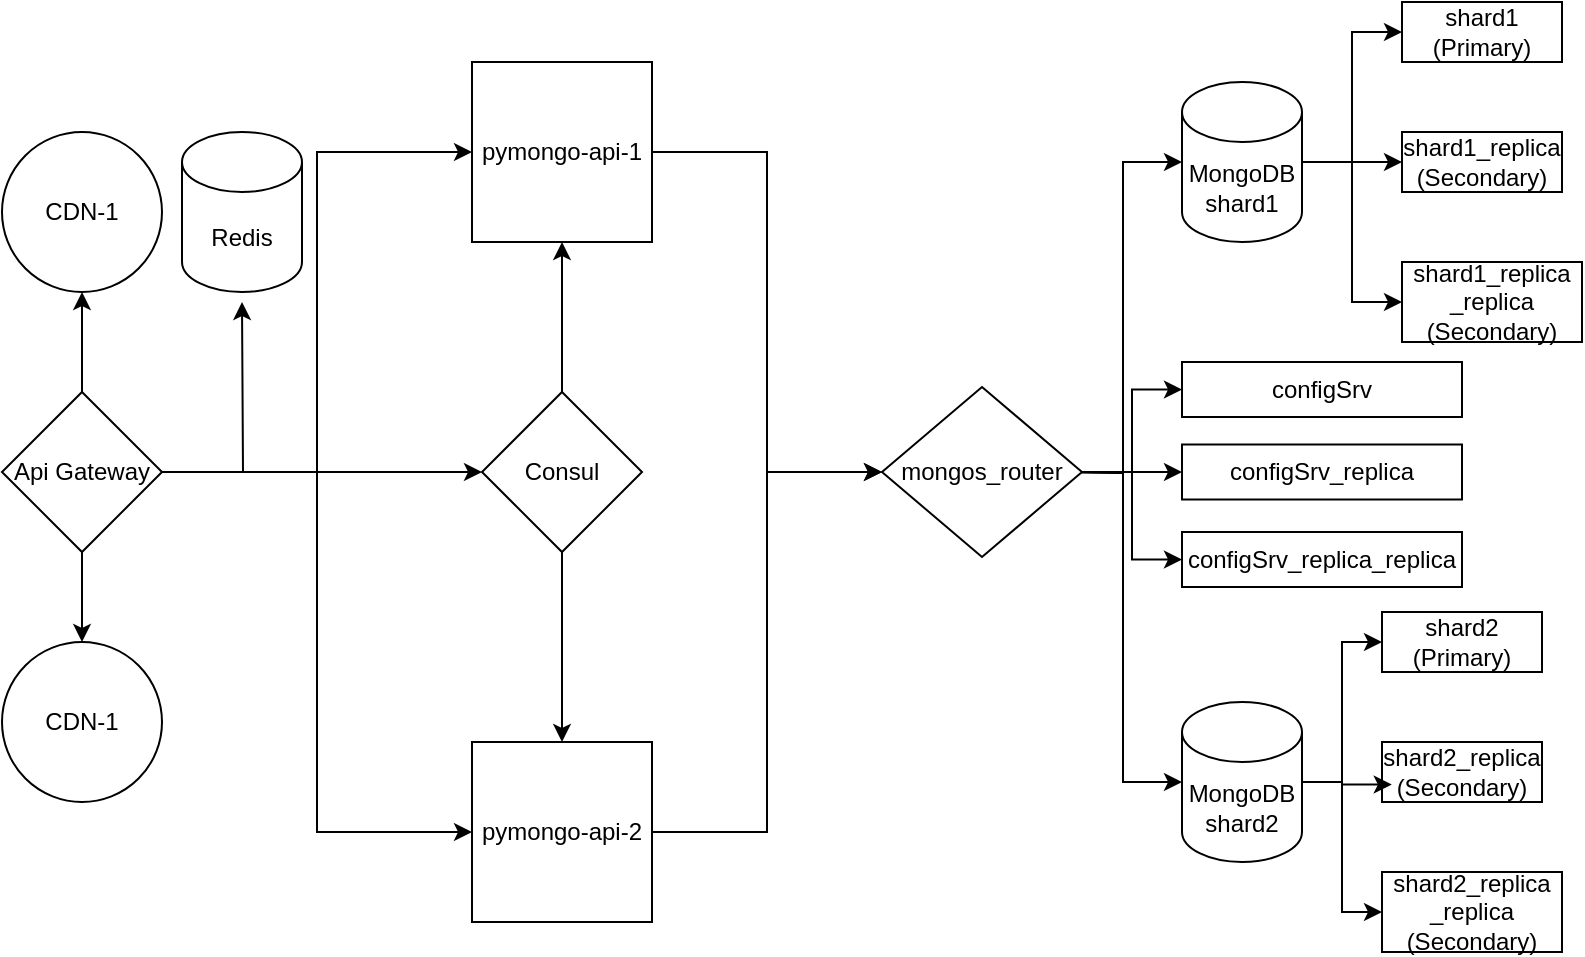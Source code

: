 <mxfile version="24.7.17">
  <diagram name="Page-1" id="-H_mtQnk-PTXWXPvYvuk">
    <mxGraphModel dx="1221" dy="823" grid="1" gridSize="10" guides="1" tooltips="1" connect="1" arrows="1" fold="1" page="1" pageScale="1" pageWidth="1169" pageHeight="827" math="0" shadow="0">
      <root>
        <mxCell id="0" />
        <mxCell id="1" parent="0" />
        <mxCell id="IhJDaD4xaJeTJ-271ky0-51" style="edgeStyle=orthogonalEdgeStyle;rounded=0;orthogonalLoop=1;jettySize=auto;html=1;entryX=0;entryY=0.5;entryDx=0;entryDy=0;" parent="1" source="IhJDaD4xaJeTJ-271ky0-54" target="IhJDaD4xaJeTJ-271ky0-66" edge="1">
          <mxGeometry relative="1" as="geometry" />
        </mxCell>
        <mxCell id="IhJDaD4xaJeTJ-271ky0-52" style="edgeStyle=orthogonalEdgeStyle;rounded=0;orthogonalLoop=1;jettySize=auto;html=1;entryX=0;entryY=0.5;entryDx=0;entryDy=0;" parent="1" source="IhJDaD4xaJeTJ-271ky0-54" target="IhJDaD4xaJeTJ-271ky0-67" edge="1">
          <mxGeometry relative="1" as="geometry" />
        </mxCell>
        <mxCell id="IhJDaD4xaJeTJ-271ky0-53" style="edgeStyle=orthogonalEdgeStyle;rounded=0;orthogonalLoop=1;jettySize=auto;html=1;entryX=0;entryY=0.5;entryDx=0;entryDy=0;" parent="1" source="IhJDaD4xaJeTJ-271ky0-54" target="IhJDaD4xaJeTJ-271ky0-68" edge="1">
          <mxGeometry relative="1" as="geometry" />
        </mxCell>
        <mxCell id="IhJDaD4xaJeTJ-271ky0-54" value="MongoDB&lt;div&gt;shard1&lt;/div&gt;" style="shape=cylinder3;whiteSpace=wrap;html=1;boundedLbl=1;backgroundOutline=1;size=15;" parent="1" vertex="1">
          <mxGeometry x="730" y="150" width="60" height="80" as="geometry" />
        </mxCell>
        <mxCell id="IhJDaD4xaJeTJ-271ky0-57" style="edgeStyle=orthogonalEdgeStyle;rounded=0;orthogonalLoop=1;jettySize=auto;html=1;entryX=0;entryY=0.5;entryDx=0;entryDy=0;" parent="1" source="IhJDaD4xaJeTJ-271ky0-59" target="IhJDaD4xaJeTJ-271ky0-69" edge="1">
          <mxGeometry relative="1" as="geometry" />
        </mxCell>
        <mxCell id="IhJDaD4xaJeTJ-271ky0-58" style="edgeStyle=orthogonalEdgeStyle;rounded=0;orthogonalLoop=1;jettySize=auto;html=1;entryX=0;entryY=0.5;entryDx=0;entryDy=0;" parent="1" source="IhJDaD4xaJeTJ-271ky0-59" target="IhJDaD4xaJeTJ-271ky0-71" edge="1">
          <mxGeometry relative="1" as="geometry" />
        </mxCell>
        <mxCell id="IhJDaD4xaJeTJ-271ky0-59" value="MongoDB&lt;div&gt;shard2&lt;/div&gt;" style="shape=cylinder3;whiteSpace=wrap;html=1;boundedLbl=1;backgroundOutline=1;size=15;" parent="1" vertex="1">
          <mxGeometry x="730" y="460" width="60" height="80" as="geometry" />
        </mxCell>
        <mxCell id="IhJDaD4xaJeTJ-271ky0-60" style="edgeStyle=orthogonalEdgeStyle;rounded=0;orthogonalLoop=1;jettySize=auto;html=1;exitX=1;exitY=0.5;exitDx=0;exitDy=0;entryX=0;entryY=0.5;entryDx=0;entryDy=0;entryPerimeter=0;" parent="1" target="IhJDaD4xaJeTJ-271ky0-54" edge="1">
          <mxGeometry relative="1" as="geometry">
            <mxPoint x="670" y="345" as="sourcePoint" />
          </mxGeometry>
        </mxCell>
        <mxCell id="IhJDaD4xaJeTJ-271ky0-61" style="edgeStyle=orthogonalEdgeStyle;rounded=0;orthogonalLoop=1;jettySize=auto;html=1;entryX=0;entryY=0.5;entryDx=0;entryDy=0;entryPerimeter=0;" parent="1" target="IhJDaD4xaJeTJ-271ky0-59" edge="1">
          <mxGeometry relative="1" as="geometry">
            <mxPoint x="670" y="345" as="sourcePoint" />
          </mxGeometry>
        </mxCell>
        <mxCell id="IhJDaD4xaJeTJ-271ky0-62" style="edgeStyle=orthogonalEdgeStyle;rounded=0;orthogonalLoop=1;jettySize=auto;html=1;entryX=0;entryY=0.5;entryDx=0;entryDy=0;" parent="1" source="IhJDaD4xaJeTJ-271ky0-65" target="IhJDaD4xaJeTJ-271ky0-73" edge="1">
          <mxGeometry relative="1" as="geometry" />
        </mxCell>
        <mxCell id="IhJDaD4xaJeTJ-271ky0-63" style="edgeStyle=orthogonalEdgeStyle;rounded=0;orthogonalLoop=1;jettySize=auto;html=1;entryX=0;entryY=0.5;entryDx=0;entryDy=0;" parent="1" source="IhJDaD4xaJeTJ-271ky0-65" target="IhJDaD4xaJeTJ-271ky0-74" edge="1">
          <mxGeometry relative="1" as="geometry" />
        </mxCell>
        <mxCell id="IhJDaD4xaJeTJ-271ky0-64" style="edgeStyle=orthogonalEdgeStyle;rounded=0;orthogonalLoop=1;jettySize=auto;html=1;entryX=0;entryY=0.5;entryDx=0;entryDy=0;" parent="1" source="IhJDaD4xaJeTJ-271ky0-65" target="IhJDaD4xaJeTJ-271ky0-75" edge="1">
          <mxGeometry relative="1" as="geometry" />
        </mxCell>
        <mxCell id="IhJDaD4xaJeTJ-271ky0-65" value="mongos_router" style="rhombus;whiteSpace=wrap;html=1;" parent="1" vertex="1">
          <mxGeometry x="580" y="302.5" width="100" height="85" as="geometry" />
        </mxCell>
        <mxCell id="IhJDaD4xaJeTJ-271ky0-66" value="shard1&lt;br&gt;(Primary)" style="rounded=0;whiteSpace=wrap;html=1;" parent="1" vertex="1">
          <mxGeometry x="840" y="110" width="80" height="30" as="geometry" />
        </mxCell>
        <mxCell id="IhJDaD4xaJeTJ-271ky0-67" value="shard1_replica&lt;br&gt;(Secondary)" style="rounded=0;whiteSpace=wrap;html=1;" parent="1" vertex="1">
          <mxGeometry x="840" y="175" width="80" height="30" as="geometry" />
        </mxCell>
        <mxCell id="IhJDaD4xaJeTJ-271ky0-68" value="shard1_replica&lt;br&gt;_replica&lt;div&gt;(Secondary)&lt;/div&gt;" style="rounded=0;whiteSpace=wrap;html=1;" parent="1" vertex="1">
          <mxGeometry x="840" y="240" width="90" height="40" as="geometry" />
        </mxCell>
        <mxCell id="IhJDaD4xaJeTJ-271ky0-69" value="shard2&lt;br&gt;(Primary)" style="rounded=0;whiteSpace=wrap;html=1;" parent="1" vertex="1">
          <mxGeometry x="830" y="415" width="80" height="30" as="geometry" />
        </mxCell>
        <mxCell id="IhJDaD4xaJeTJ-271ky0-70" value="shard2_replica&lt;br&gt;(Secondary)" style="rounded=0;whiteSpace=wrap;html=1;" parent="1" vertex="1">
          <mxGeometry x="830" y="480" width="80" height="30" as="geometry" />
        </mxCell>
        <mxCell id="IhJDaD4xaJeTJ-271ky0-71" value="shard2_replica&lt;br&gt;_replica&lt;div&gt;(Secondary)&lt;/div&gt;" style="rounded=0;whiteSpace=wrap;html=1;" parent="1" vertex="1">
          <mxGeometry x="830" y="545" width="90" height="40" as="geometry" />
        </mxCell>
        <mxCell id="IhJDaD4xaJeTJ-271ky0-72" style="edgeStyle=orthogonalEdgeStyle;rounded=0;orthogonalLoop=1;jettySize=auto;html=1;entryX=0.061;entryY=0.71;entryDx=0;entryDy=0;entryPerimeter=0;" parent="1" source="IhJDaD4xaJeTJ-271ky0-59" target="IhJDaD4xaJeTJ-271ky0-70" edge="1">
          <mxGeometry relative="1" as="geometry" />
        </mxCell>
        <mxCell id="IhJDaD4xaJeTJ-271ky0-73" value="configSrv" style="rounded=0;whiteSpace=wrap;html=1;" parent="1" vertex="1">
          <mxGeometry x="730" y="290" width="140" height="27.5" as="geometry" />
        </mxCell>
        <mxCell id="IhJDaD4xaJeTJ-271ky0-74" value="configSrv_replica" style="rounded=0;whiteSpace=wrap;html=1;" parent="1" vertex="1">
          <mxGeometry x="730" y="331.25" width="140" height="27.5" as="geometry" />
        </mxCell>
        <mxCell id="IhJDaD4xaJeTJ-271ky0-75" value="configSrv_replica_replica" style="rounded=0;whiteSpace=wrap;html=1;" parent="1" vertex="1">
          <mxGeometry x="730" y="375" width="140" height="27.5" as="geometry" />
        </mxCell>
        <mxCell id="OZBvqbin0GWR8gMncsWh-7" style="edgeStyle=orthogonalEdgeStyle;rounded=0;orthogonalLoop=1;jettySize=auto;html=1;entryX=0;entryY=0.5;entryDx=0;entryDy=0;" parent="1" source="OZBvqbin0GWR8gMncsWh-1" target="OZBvqbin0GWR8gMncsWh-4" edge="1">
          <mxGeometry relative="1" as="geometry" />
        </mxCell>
        <mxCell id="OZBvqbin0GWR8gMncsWh-8" style="edgeStyle=orthogonalEdgeStyle;rounded=0;orthogonalLoop=1;jettySize=auto;html=1;entryX=0;entryY=0.5;entryDx=0;entryDy=0;" parent="1" source="OZBvqbin0GWR8gMncsWh-1" target="OZBvqbin0GWR8gMncsWh-5" edge="1">
          <mxGeometry relative="1" as="geometry" />
        </mxCell>
        <mxCell id="4-EXhCKjOe-BAhOvBtT9-1" style="edgeStyle=orthogonalEdgeStyle;rounded=0;orthogonalLoop=1;jettySize=auto;html=1;entryX=0;entryY=0.5;entryDx=0;entryDy=0;" parent="1" source="OZBvqbin0GWR8gMncsWh-1" target="OZBvqbin0GWR8gMncsWh-2" edge="1">
          <mxGeometry relative="1" as="geometry" />
        </mxCell>
        <mxCell id="4-EXhCKjOe-BAhOvBtT9-7" style="edgeStyle=orthogonalEdgeStyle;rounded=0;orthogonalLoop=1;jettySize=auto;html=1;" parent="1" source="OZBvqbin0GWR8gMncsWh-1" edge="1">
          <mxGeometry relative="1" as="geometry">
            <mxPoint x="260" y="260" as="targetPoint" />
          </mxGeometry>
        </mxCell>
        <mxCell id="9qy71YnWkcfzMva07Y-n-2" style="edgeStyle=orthogonalEdgeStyle;rounded=0;orthogonalLoop=1;jettySize=auto;html=1;entryX=0.5;entryY=1;entryDx=0;entryDy=0;" parent="1" source="OZBvqbin0GWR8gMncsWh-1" target="OZBvqbin0GWR8gMncsWh-17" edge="1">
          <mxGeometry relative="1" as="geometry" />
        </mxCell>
        <mxCell id="9qy71YnWkcfzMva07Y-n-6" style="edgeStyle=orthogonalEdgeStyle;rounded=0;orthogonalLoop=1;jettySize=auto;html=1;entryX=0.5;entryY=0;entryDx=0;entryDy=0;" parent="1" source="OZBvqbin0GWR8gMncsWh-1" target="9qy71YnWkcfzMva07Y-n-4" edge="1">
          <mxGeometry relative="1" as="geometry" />
        </mxCell>
        <mxCell id="OZBvqbin0GWR8gMncsWh-1" value="Api Gateway" style="rhombus;whiteSpace=wrap;html=1;" parent="1" vertex="1">
          <mxGeometry x="140" y="305" width="80" height="80" as="geometry" />
        </mxCell>
        <mxCell id="OZBvqbin0GWR8gMncsWh-14" style="edgeStyle=orthogonalEdgeStyle;rounded=0;orthogonalLoop=1;jettySize=auto;html=1;entryX=0.5;entryY=1;entryDx=0;entryDy=0;" parent="1" source="OZBvqbin0GWR8gMncsWh-2" target="OZBvqbin0GWR8gMncsWh-4" edge="1">
          <mxGeometry relative="1" as="geometry" />
        </mxCell>
        <mxCell id="OZBvqbin0GWR8gMncsWh-16" style="edgeStyle=orthogonalEdgeStyle;rounded=0;orthogonalLoop=1;jettySize=auto;html=1;entryX=0.5;entryY=0;entryDx=0;entryDy=0;" parent="1" source="OZBvqbin0GWR8gMncsWh-2" target="OZBvqbin0GWR8gMncsWh-5" edge="1">
          <mxGeometry relative="1" as="geometry" />
        </mxCell>
        <mxCell id="OZBvqbin0GWR8gMncsWh-2" value="Consul" style="rhombus;whiteSpace=wrap;html=1;" parent="1" vertex="1">
          <mxGeometry x="380" y="305" width="80" height="80" as="geometry" />
        </mxCell>
        <mxCell id="OZBvqbin0GWR8gMncsWh-9" style="edgeStyle=orthogonalEdgeStyle;rounded=0;orthogonalLoop=1;jettySize=auto;html=1;entryX=0;entryY=0.5;entryDx=0;entryDy=0;" parent="1" source="OZBvqbin0GWR8gMncsWh-4" target="IhJDaD4xaJeTJ-271ky0-65" edge="1">
          <mxGeometry relative="1" as="geometry" />
        </mxCell>
        <mxCell id="OZBvqbin0GWR8gMncsWh-4" value="pymongo-api-1" style="whiteSpace=wrap;html=1;aspect=fixed;" parent="1" vertex="1">
          <mxGeometry x="375" y="140" width="90" height="90" as="geometry" />
        </mxCell>
        <mxCell id="OZBvqbin0GWR8gMncsWh-11" style="edgeStyle=orthogonalEdgeStyle;rounded=0;orthogonalLoop=1;jettySize=auto;html=1;entryX=0;entryY=0.5;entryDx=0;entryDy=0;" parent="1" source="OZBvqbin0GWR8gMncsWh-5" target="IhJDaD4xaJeTJ-271ky0-65" edge="1">
          <mxGeometry relative="1" as="geometry" />
        </mxCell>
        <mxCell id="OZBvqbin0GWR8gMncsWh-5" value="pymongo-api-2" style="whiteSpace=wrap;html=1;aspect=fixed;" parent="1" vertex="1">
          <mxGeometry x="375" y="480" width="90" height="90" as="geometry" />
        </mxCell>
        <mxCell id="IhJDaD4xaJeTJ-271ky0-76" value="Redis" style="shape=cylinder3;whiteSpace=wrap;html=1;boundedLbl=1;backgroundOutline=1;size=15;" parent="1" vertex="1">
          <mxGeometry x="230" y="175" width="60" height="80" as="geometry" />
        </mxCell>
        <mxCell id="OZBvqbin0GWR8gMncsWh-17" value="CDN-1" style="ellipse;whiteSpace=wrap;html=1;aspect=fixed;" parent="1" vertex="1">
          <mxGeometry x="140" y="175" width="80" height="80" as="geometry" />
        </mxCell>
        <mxCell id="9qy71YnWkcfzMva07Y-n-4" value="CDN-1" style="ellipse;whiteSpace=wrap;html=1;aspect=fixed;" parent="1" vertex="1">
          <mxGeometry x="140" y="430" width="80" height="80" as="geometry" />
        </mxCell>
      </root>
    </mxGraphModel>
  </diagram>
</mxfile>
